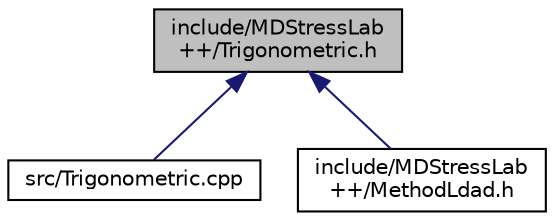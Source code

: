 digraph "include/MDStressLab++/Trigonometric.h"
{
  edge [fontname="Helvetica",fontsize="10",labelfontname="Helvetica",labelfontsize="10"];
  node [fontname="Helvetica",fontsize="10",shape=record];
  Node1 [label="include/MDStressLab\l++/Trigonometric.h",height=0.2,width=0.4,color="black", fillcolor="grey75", style="filled", fontcolor="black"];
  Node1 -> Node2 [dir="back",color="midnightblue",fontsize="10",style="solid",fontname="Helvetica"];
  Node2 [label="src/Trigonometric.cpp",height=0.2,width=0.4,color="black", fillcolor="white", style="filled",URL="$Trigonometric_8cpp.html"];
  Node1 -> Node3 [dir="back",color="midnightblue",fontsize="10",style="solid",fontname="Helvetica"];
  Node3 [label="include/MDStressLab\l++/MethodLdad.h",height=0.2,width=0.4,color="black", fillcolor="white", style="filled",URL="$MethodLdad_8h.html"];
}

